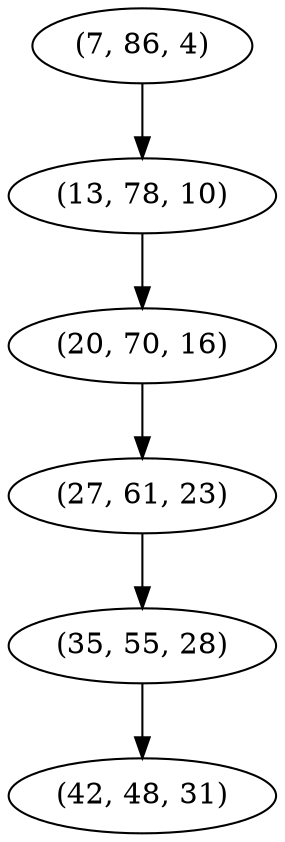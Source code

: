 digraph tree {
    "(7, 86, 4)";
    "(13, 78, 10)";
    "(20, 70, 16)";
    "(27, 61, 23)";
    "(35, 55, 28)";
    "(42, 48, 31)";
    "(7, 86, 4)" -> "(13, 78, 10)";
    "(13, 78, 10)" -> "(20, 70, 16)";
    "(20, 70, 16)" -> "(27, 61, 23)";
    "(27, 61, 23)" -> "(35, 55, 28)";
    "(35, 55, 28)" -> "(42, 48, 31)";
}
